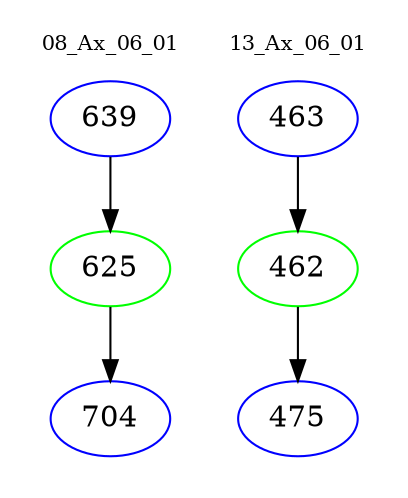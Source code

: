 digraph{
subgraph cluster_0 {
color = white
label = "08_Ax_06_01";
fontsize=10;
T0_639 [label="639", color="blue"]
T0_639 -> T0_625 [color="black"]
T0_625 [label="625", color="green"]
T0_625 -> T0_704 [color="black"]
T0_704 [label="704", color="blue"]
}
subgraph cluster_1 {
color = white
label = "13_Ax_06_01";
fontsize=10;
T1_463 [label="463", color="blue"]
T1_463 -> T1_462 [color="black"]
T1_462 [label="462", color="green"]
T1_462 -> T1_475 [color="black"]
T1_475 [label="475", color="blue"]
}
}

